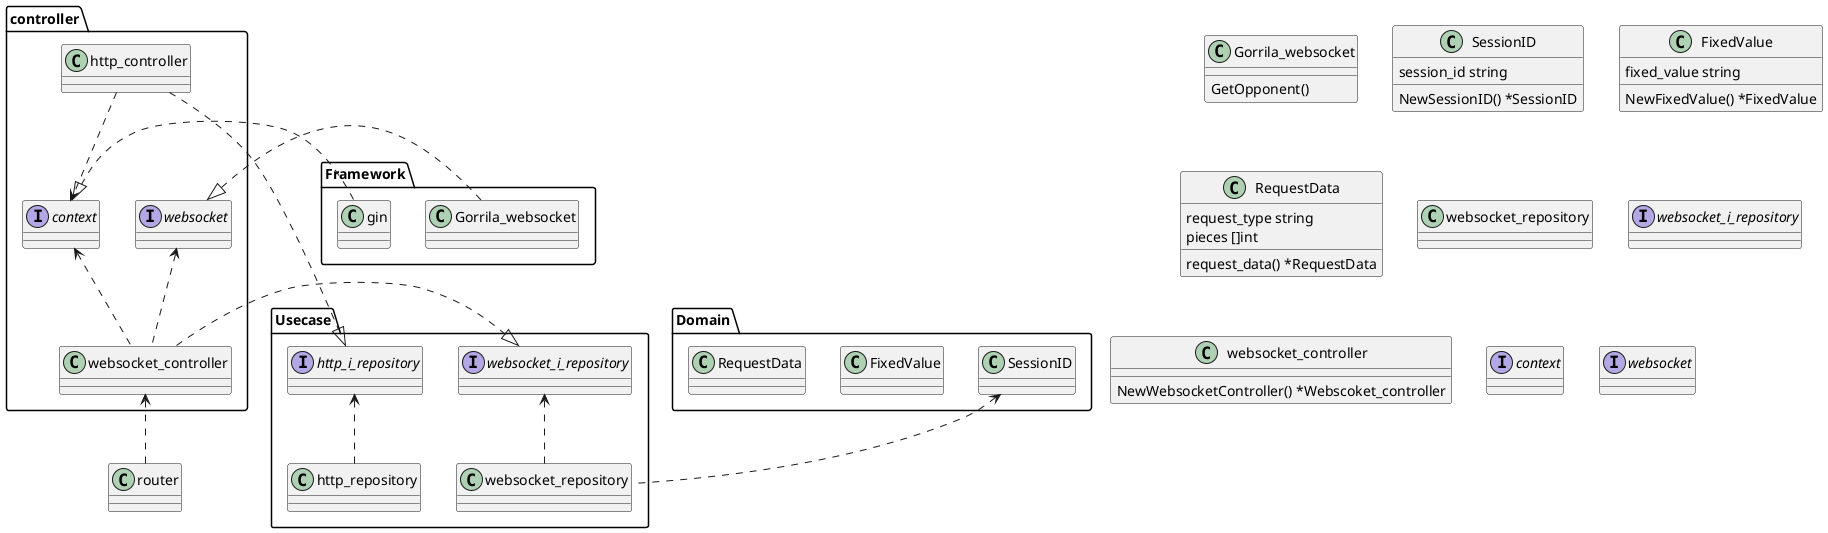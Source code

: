 @startuml

package "Domain"{
    class SessionID
    class FixedValue
    class RequestData
}
package "Usecase"{
    class websocket_repository
    class http_repository
    interface websocket_i_repository
    interface http_i_repository
}


package "controller" {
    class websocket_controller
    class http_controller
    interface context
    interface websocket
}

package "Framework" {
    /'こいつにオンメモリでデータを持たせばよさそう'/
    class Gorrila_websocket
    class gin
}


websocket <|. Gorrila_websocket
SessionID <.. websocket_repository
websocket_i_repository <|. websocket_controller
websocket_i_repository <.. websocket_repository
context <.. websocket_controller
websocket <.. websocket_controller
websocket_controller <.. router

http_i_repository <.. http_repository
http_controller .|> http_i_repository
http_controller ..> context
gin .|> context


class router{
}
class Gorrila_websocket{
    GetOpponent()
}

class SessionID {
    NewSessionID() *SessionID
    session_id string
}

class FixedValue {
    NewFixedValue() *FixedValue
    fixed_value string
}

class RequestData {
    request_data() *RequestData
    request_type string
    pieces []int
}
class websocket_repository {

}

interface websocket_i_repository {

}

class websocket_controller {
    NewWebsocketController() *Webscoket_controller
}

interface context {
}

interface websocket {
}
class router {
}


/'
    "--":関連
    "<..":依存
    "o--":集約(弱い has-a 関係)
    "*--":コンポジッション(強い has-a 関係)
    "<|.":実現
    "<|-":継承
'/
@enduml


